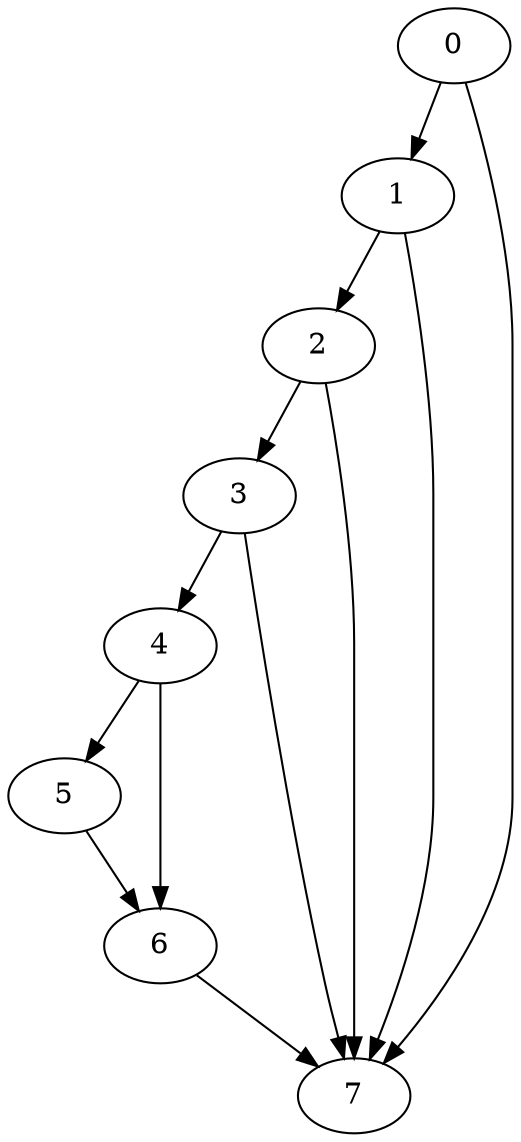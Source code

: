 digraph {
	0
	1
	2
	3
	4
	5
	6
	7
	4 -> 5
	4 -> 6
	5 -> 6
	2 -> 7
	3 -> 7
	6 -> 7
	0 -> 7
	1 -> 7
	0 -> 1
	1 -> 2
	2 -> 3
	3 -> 4
}
